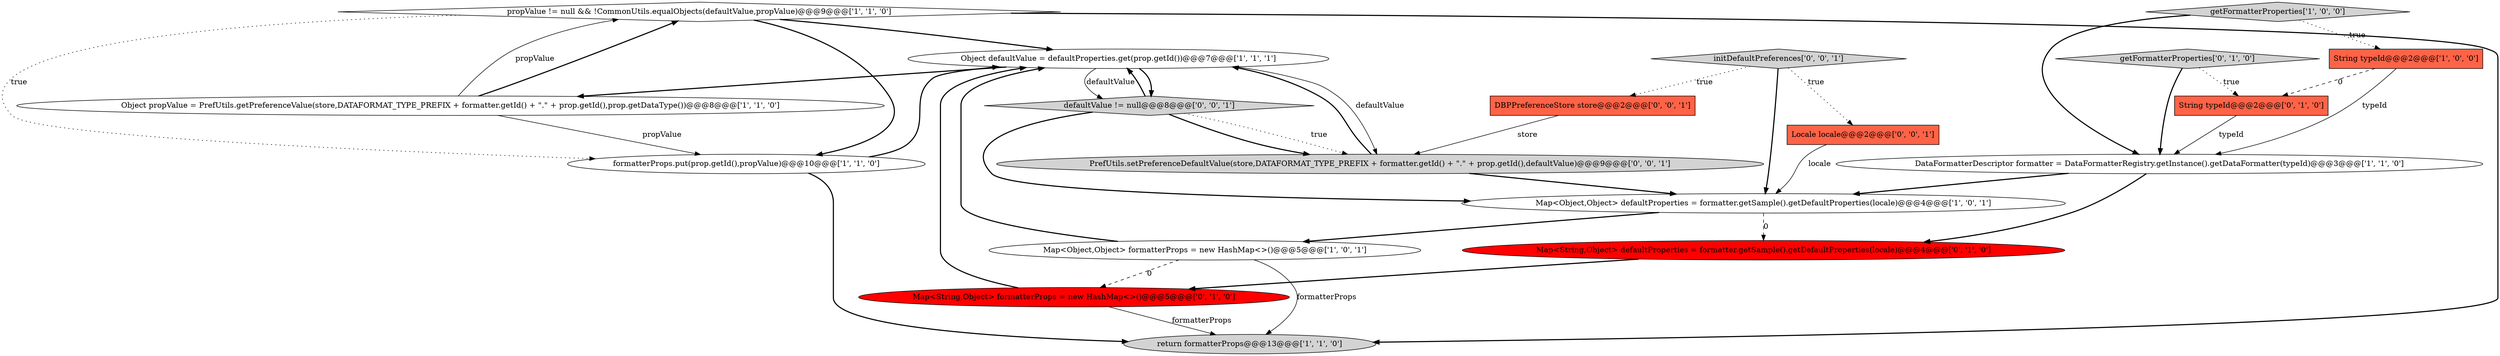 digraph {
3 [style = filled, label = "propValue != null && !CommonUtils.equalObjects(defaultValue,propValue)@@@9@@@['1', '1', '0']", fillcolor = white, shape = diamond image = "AAA0AAABBB1BBB"];
0 [style = filled, label = "DataFormatterDescriptor formatter = DataFormatterRegistry.getInstance().getDataFormatter(typeId)@@@3@@@['1', '1', '0']", fillcolor = white, shape = ellipse image = "AAA0AAABBB1BBB"];
16 [style = filled, label = "defaultValue != null@@@8@@@['0', '0', '1']", fillcolor = lightgray, shape = diamond image = "AAA0AAABBB3BBB"];
6 [style = filled, label = "String typeId@@@2@@@['1', '0', '0']", fillcolor = tomato, shape = box image = "AAA1AAABBB1BBB"];
1 [style = filled, label = "Object propValue = PrefUtils.getPreferenceValue(store,DATAFORMAT_TYPE_PREFIX + formatter.getId() + \".\" + prop.getId(),prop.getDataType())@@@8@@@['1', '1', '0']", fillcolor = white, shape = ellipse image = "AAA0AAABBB1BBB"];
10 [style = filled, label = "getFormatterProperties['0', '1', '0']", fillcolor = lightgray, shape = diamond image = "AAA0AAABBB2BBB"];
5 [style = filled, label = "Object defaultValue = defaultProperties.get(prop.getId())@@@7@@@['1', '1', '1']", fillcolor = white, shape = ellipse image = "AAA0AAABBB1BBB"];
15 [style = filled, label = "Locale locale@@@2@@@['0', '0', '1']", fillcolor = tomato, shape = box image = "AAA0AAABBB3BBB"];
8 [style = filled, label = "Map<Object,Object> defaultProperties = formatter.getSample().getDefaultProperties(locale)@@@4@@@['1', '0', '1']", fillcolor = white, shape = ellipse image = "AAA0AAABBB1BBB"];
12 [style = filled, label = "Map<String,Object> defaultProperties = formatter.getSample().getDefaultProperties(locale)@@@4@@@['0', '1', '0']", fillcolor = red, shape = ellipse image = "AAA1AAABBB2BBB"];
13 [style = filled, label = "Map<String,Object> formatterProps = new HashMap<>()@@@5@@@['0', '1', '0']", fillcolor = red, shape = ellipse image = "AAA1AAABBB2BBB"];
18 [style = filled, label = "PrefUtils.setPreferenceDefaultValue(store,DATAFORMAT_TYPE_PREFIX + formatter.getId() + \".\" + prop.getId(),defaultValue)@@@9@@@['0', '0', '1']", fillcolor = lightgray, shape = ellipse image = "AAA0AAABBB3BBB"];
7 [style = filled, label = "Map<Object,Object> formatterProps = new HashMap<>()@@@5@@@['1', '0', '1']", fillcolor = white, shape = ellipse image = "AAA0AAABBB1BBB"];
9 [style = filled, label = "return formatterProps@@@13@@@['1', '1', '0']", fillcolor = lightgray, shape = ellipse image = "AAA0AAABBB1BBB"];
17 [style = filled, label = "initDefaultPreferences['0', '0', '1']", fillcolor = lightgray, shape = diamond image = "AAA0AAABBB3BBB"];
11 [style = filled, label = "String typeId@@@2@@@['0', '1', '0']", fillcolor = tomato, shape = box image = "AAA1AAABBB2BBB"];
4 [style = filled, label = "getFormatterProperties['1', '0', '0']", fillcolor = lightgray, shape = diamond image = "AAA0AAABBB1BBB"];
2 [style = filled, label = "formatterProps.put(prop.getId(),propValue)@@@10@@@['1', '1', '0']", fillcolor = white, shape = ellipse image = "AAA0AAABBB1BBB"];
14 [style = filled, label = "DBPPreferenceStore store@@@2@@@['0', '0', '1']", fillcolor = tomato, shape = box image = "AAA0AAABBB3BBB"];
4->6 [style = dotted, label="true"];
17->8 [style = bold, label=""];
14->18 [style = solid, label="store"];
16->18 [style = bold, label=""];
16->8 [style = bold, label=""];
0->12 [style = bold, label=""];
13->9 [style = solid, label="formatterProps"];
6->11 [style = dashed, label="0"];
1->3 [style = bold, label=""];
17->14 [style = dotted, label="true"];
8->12 [style = dashed, label="0"];
15->8 [style = solid, label="locale"];
2->9 [style = bold, label=""];
7->9 [style = solid, label="formatterProps"];
8->7 [style = bold, label=""];
4->0 [style = bold, label=""];
5->16 [style = bold, label=""];
3->9 [style = bold, label=""];
12->13 [style = bold, label=""];
5->1 [style = bold, label=""];
7->5 [style = bold, label=""];
3->5 [style = bold, label=""];
17->15 [style = dotted, label="true"];
3->2 [style = bold, label=""];
10->11 [style = dotted, label="true"];
6->0 [style = solid, label="typeId"];
18->5 [style = bold, label=""];
10->0 [style = bold, label=""];
5->16 [style = solid, label="defaultValue"];
0->8 [style = bold, label=""];
7->13 [style = dashed, label="0"];
13->5 [style = bold, label=""];
16->5 [style = bold, label=""];
11->0 [style = solid, label="typeId"];
1->3 [style = solid, label="propValue"];
18->8 [style = bold, label=""];
5->18 [style = solid, label="defaultValue"];
1->2 [style = solid, label="propValue"];
3->2 [style = dotted, label="true"];
2->5 [style = bold, label=""];
16->18 [style = dotted, label="true"];
}
